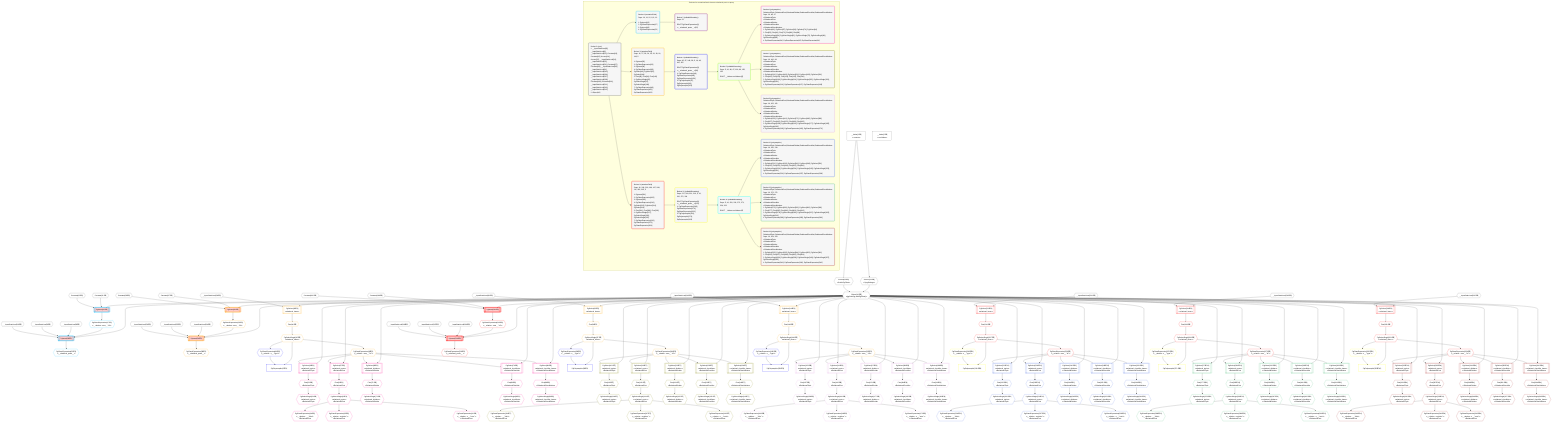 %%{init: {'themeVariables': { 'fontSize': '12px'}}}%%
graph TD
    classDef path fill:#eee,stroke:#000,color:#000
    classDef plan fill:#fff,stroke-width:1px,color:#000
    classDef itemplan fill:#fff,stroke-width:2px,color:#000
    classDef unbatchedplan fill:#dff,stroke-width:1px,color:#000
    classDef sideeffectplan fill:#fcc,stroke-width:2px,color:#000
    classDef bucket fill:#f6f6f6,color:#000,stroke-width:2px,text-align:left


    %% define steps
    __Value3["__Value[3∈0]<br />ᐸcontextᐳ"]:::plan
    __Value5["__Value[5∈0]<br />ᐸrootValueᐳ"]:::plan
    __InputStaticLeaf8{{"__InputStaticLeaf[8∈0]"}}:::plan
    __InputStaticLeaf9{{"__InputStaticLeaf[9∈0]"}}:::plan
    __InputStaticLeaf10{{"__InputStaticLeaf[10∈0]"}}:::plan
    Constant11{{"Constant[11∈0]"}}:::plan
    Constant12{{"Constant[12∈0]"}}:::plan
    Access14{{"Access[14∈0]<br />ᐸ3.pgSettingsᐳ"}}:::plan
    Access15{{"Access[15∈0]<br />ᐸ3.withPgClientᐳ"}}:::plan
    Object16{{"Object[16∈0]<br />ᐸ{pgSettings,withPgClient}ᐳ"}}:::plan
    PgInsert13[["PgInsert[13∈1]"]]:::sideeffectplan
    PgClassExpression17{{"PgClassExpression[17∈1]<br />ᐸ__relation...ems__.”id”ᐳ"}}:::plan
    PgInsert18[["PgInsert[18∈1]"]]:::sideeffectplan
    PgClassExpression22{{"PgClassExpression[22∈1]<br />ᐸ__relational_posts__ᐳ"}}:::plan
    __InputStaticLeaf24{{"__InputStaticLeaf[24∈0]"}}:::plan
    __InputStaticLeaf25{{"__InputStaticLeaf[25∈0]"}}:::plan
    __InputStaticLeaf26{{"__InputStaticLeaf[26∈0]"}}:::plan
    Constant27{{"Constant[27∈0]"}}:::plan
    Constant28{{"Constant[28∈0]"}}:::plan
    PgInsert29[["PgInsert[29∈3]"]]:::sideeffectplan
    PgClassExpression33{{"PgClassExpression[33∈3]<br />ᐸ__relation...ems__.”id”ᐳ"}}:::plan
    PgInsert34[["PgInsert[34∈3]"]]:::sideeffectplan
    PgClassExpression38{{"PgClassExpression[38∈3]<br />ᐸ__relational_posts__ᐳ"}}:::plan
    __InputStaticLeaf39{{"__InputStaticLeaf[39∈0]"}}:::plan
    PgSelect40[["PgSelect[40∈3]<br />ᐸrelational_itemsᐳ"]]:::plan
    First44{{"First[44∈3]"}}:::plan
    PgSelectSingle45{{"PgSelectSingle[45∈3]<br />ᐸrelational_itemsᐳ"}}:::plan
    PgClassExpression46{{"PgClassExpression[46∈4]<br />ᐸ__relation...s__.”type”ᐳ"}}:::plan
    PgPolymorphic47["PgPolymorphic[47∈4]"]:::plan
    PgClassExpression48{{"PgClassExpression[48∈3]<br />ᐸ__relation...ems__.”id”ᐳ"}}:::plan
    PgSelect49[["PgSelect[49∈6]<br />ᐸrelational_topicsᐳ<br />ᐳRelationalTopic"]]:::plan
    First53{{"First[53∈6]<br />ᐳRelationalTopic"}}:::plan
    PgSelectSingle54{{"PgSelectSingle[54∈6]<br />ᐸrelational_topicsᐳ<br />ᐳRelationalTopic"}}:::plan
    PgSelect57[["PgSelect[57∈6]<br />ᐸrelational_postsᐳ<br />ᐳRelationalPost"]]:::plan
    First61{{"First[61∈6]<br />ᐳRelationalPost"}}:::plan
    PgSelectSingle62{{"PgSelectSingle[62∈6]<br />ᐸrelational_postsᐳ<br />ᐳRelationalPost"}}:::plan
    PgClassExpression64{{"PgClassExpression[64∈6]<br />ᐸ__relation...__.”title”ᐳ<br />ᐳRelationalPost"}}:::plan
    PgClassExpression65{{"PgClassExpression[65∈6]<br />ᐸ__relation...scription”ᐳ<br />ᐳRelationalPost"}}:::plan
    PgClassExpression66{{"PgClassExpression[66∈6]<br />ᐸ__relation...s__.”note”ᐳ<br />ᐳRelationalPost"}}:::plan
    PgSelect68[["PgSelect[68∈6]<br />ᐸrelational_dividersᐳ<br />ᐳRelationalDivider"]]:::plan
    First72{{"First[72∈6]<br />ᐳRelationalDivider"}}:::plan
    PgSelectSingle73{{"PgSelectSingle[73∈6]<br />ᐸrelational_dividersᐳ<br />ᐳRelationalDivider"}}:::plan
    PgSelect76[["PgSelect[76∈6]<br />ᐸrelational_checklistsᐳ<br />ᐳRelationalChecklist"]]:::plan
    First80{{"First[80∈6]<br />ᐳRelationalChecklist"}}:::plan
    PgSelectSingle81{{"PgSelectSingle[81∈6]<br />ᐸrelational_checklistsᐳ<br />ᐳRelationalChecklist"}}:::plan
    PgSelect84[["PgSelect[84∈6]<br />ᐸrelational_checklist_itemsᐳ<br />ᐳRelationalChecklistItem"]]:::plan
    First88{{"First[88∈6]<br />ᐳRelationalChecklistItem"}}:::plan
    PgSelectSingle89{{"PgSelectSingle[89∈6]<br />ᐸrelational_checklist_itemsᐳ<br />ᐳRelationalChecklistItem"}}:::plan
    __InputStaticLeaf91{{"__InputStaticLeaf[91∈0]"}}:::plan
    PgSelect92[["PgSelect[92∈3]<br />ᐸrelational_itemsᐳ"]]:::plan
    First96{{"First[96∈3]"}}:::plan
    PgSelectSingle97{{"PgSelectSingle[97∈3]<br />ᐸrelational_itemsᐳ"}}:::plan
    PgClassExpression98{{"PgClassExpression[98∈4]<br />ᐸ__relation...s__.”type”ᐳ"}}:::plan
    PgPolymorphic99["PgPolymorphic[99∈4]"]:::plan
    PgClassExpression100{{"PgClassExpression[100∈3]<br />ᐸ__relation...ems__.”id”ᐳ"}}:::plan
    PgSelect101[["PgSelect[101∈7]<br />ᐸrelational_topicsᐳ<br />ᐳRelationalTopic"]]:::plan
    First105{{"First[105∈7]<br />ᐳRelationalTopic"}}:::plan
    PgSelectSingle106{{"PgSelectSingle[106∈7]<br />ᐸrelational_topicsᐳ<br />ᐳRelationalTopic"}}:::plan
    PgSelect109[["PgSelect[109∈7]<br />ᐸrelational_postsᐳ<br />ᐳRelationalPost"]]:::plan
    First113{{"First[113∈7]<br />ᐳRelationalPost"}}:::plan
    PgSelectSingle114{{"PgSelectSingle[114∈7]<br />ᐸrelational_postsᐳ<br />ᐳRelationalPost"}}:::plan
    PgClassExpression116{{"PgClassExpression[116∈7]<br />ᐸ__relation...__.”title”ᐳ<br />ᐳRelationalPost"}}:::plan
    PgClassExpression117{{"PgClassExpression[117∈7]<br />ᐸ__relation...scription”ᐳ<br />ᐳRelationalPost"}}:::plan
    PgClassExpression118{{"PgClassExpression[118∈7]<br />ᐸ__relation...s__.”note”ᐳ<br />ᐳRelationalPost"}}:::plan
    PgSelect120[["PgSelect[120∈7]<br />ᐸrelational_dividersᐳ<br />ᐳRelationalDivider"]]:::plan
    First124{{"First[124∈7]<br />ᐳRelationalDivider"}}:::plan
    PgSelectSingle125{{"PgSelectSingle[125∈7]<br />ᐸrelational_dividersᐳ<br />ᐳRelationalDivider"}}:::plan
    PgSelect128[["PgSelect[128∈7]<br />ᐸrelational_checklistsᐳ<br />ᐳRelationalChecklist"]]:::plan
    First132{{"First[132∈7]<br />ᐳRelationalChecklist"}}:::plan
    PgSelectSingle133{{"PgSelectSingle[133∈7]<br />ᐸrelational_checklistsᐳ<br />ᐳRelationalChecklist"}}:::plan
    PgSelect136[["PgSelect[136∈7]<br />ᐸrelational_checklist_itemsᐳ<br />ᐳRelationalChecklistItem"]]:::plan
    First140{{"First[140∈7]<br />ᐳRelationalChecklistItem"}}:::plan
    PgSelectSingle141{{"PgSelectSingle[141∈7]<br />ᐸrelational_checklist_itemsᐳ<br />ᐳRelationalChecklistItem"}}:::plan
    __InputStaticLeaf143{{"__InputStaticLeaf[143∈0]"}}:::plan
    PgSelect144[["PgSelect[144∈3]<br />ᐸrelational_itemsᐳ"]]:::plan
    First148{{"First[148∈3]"}}:::plan
    PgSelectSingle149{{"PgSelectSingle[149∈3]<br />ᐸrelational_itemsᐳ"}}:::plan
    PgClassExpression150{{"PgClassExpression[150∈4]<br />ᐸ__relation...s__.”type”ᐳ"}}:::plan
    PgPolymorphic151["PgPolymorphic[151∈4]"]:::plan
    PgClassExpression152{{"PgClassExpression[152∈3]<br />ᐸ__relation...ems__.”id”ᐳ"}}:::plan
    PgSelect153[["PgSelect[153∈8]<br />ᐸrelational_topicsᐳ<br />ᐳRelationalTopic"]]:::plan
    First157{{"First[157∈8]<br />ᐳRelationalTopic"}}:::plan
    PgSelectSingle158{{"PgSelectSingle[158∈8]<br />ᐸrelational_topicsᐳ<br />ᐳRelationalTopic"}}:::plan
    PgSelect161[["PgSelect[161∈8]<br />ᐸrelational_postsᐳ<br />ᐳRelationalPost"]]:::plan
    First165{{"First[165∈8]<br />ᐳRelationalPost"}}:::plan
    PgSelectSingle166{{"PgSelectSingle[166∈8]<br />ᐸrelational_postsᐳ<br />ᐳRelationalPost"}}:::plan
    PgClassExpression168{{"PgClassExpression[168∈8]<br />ᐸ__relation...__.”title”ᐳ<br />ᐳRelationalPost"}}:::plan
    PgClassExpression169{{"PgClassExpression[169∈8]<br />ᐸ__relation...scription”ᐳ<br />ᐳRelationalPost"}}:::plan
    PgClassExpression170{{"PgClassExpression[170∈8]<br />ᐸ__relation...s__.”note”ᐳ<br />ᐳRelationalPost"}}:::plan
    PgSelect172[["PgSelect[172∈8]<br />ᐸrelational_dividersᐳ<br />ᐳRelationalDivider"]]:::plan
    First176{{"First[176∈8]<br />ᐳRelationalDivider"}}:::plan
    PgSelectSingle177{{"PgSelectSingle[177∈8]<br />ᐸrelational_dividersᐳ<br />ᐳRelationalDivider"}}:::plan
    PgSelect180[["PgSelect[180∈8]<br />ᐸrelational_checklistsᐳ<br />ᐳRelationalChecklist"]]:::plan
    First184{{"First[184∈8]<br />ᐳRelationalChecklist"}}:::plan
    PgSelectSingle185{{"PgSelectSingle[185∈8]<br />ᐸrelational_checklistsᐳ<br />ᐳRelationalChecklist"}}:::plan
    PgSelect188[["PgSelect[188∈8]<br />ᐸrelational_checklist_itemsᐳ<br />ᐳRelationalChecklistItem"]]:::plan
    First192{{"First[192∈8]<br />ᐳRelationalChecklistItem"}}:::plan
    PgSelectSingle193{{"PgSelectSingle[193∈8]<br />ᐸrelational_checklist_itemsᐳ<br />ᐳRelationalChecklistItem"}}:::plan
    __InputStaticLeaf196{{"__InputStaticLeaf[196∈0]"}}:::plan
    __InputStaticLeaf197{{"__InputStaticLeaf[197∈0]"}}:::plan
    __InputStaticLeaf198{{"__InputStaticLeaf[198∈0]"}}:::plan
    Constant199{{"Constant[199∈0]"}}:::plan
    Constant200{{"Constant[200∈0]"}}:::plan
    PgInsert201[["PgInsert[201∈9]"]]:::sideeffectplan
    PgClassExpression205{{"PgClassExpression[205∈9]<br />ᐸ__relation...ems__.”id”ᐳ"}}:::plan
    PgInsert206[["PgInsert[206∈9]"]]:::sideeffectplan
    PgClassExpression210{{"PgClassExpression[210∈9]<br />ᐸ__relational_posts__ᐳ"}}:::plan
    __InputStaticLeaf211{{"__InputStaticLeaf[211∈0]"}}:::plan
    PgSelect212[["PgSelect[212∈9]<br />ᐸrelational_itemsᐳ"]]:::plan
    First216{{"First[216∈9]"}}:::plan
    PgSelectSingle217{{"PgSelectSingle[217∈9]<br />ᐸrelational_itemsᐳ"}}:::plan
    PgClassExpression218{{"PgClassExpression[218∈10]<br />ᐸ__relation...s__.”type”ᐳ"}}:::plan
    PgPolymorphic219["PgPolymorphic[219∈10]"]:::plan
    PgClassExpression220{{"PgClassExpression[220∈9]<br />ᐸ__relation...ems__.”id”ᐳ"}}:::plan
    PgSelect221[["PgSelect[221∈12]<br />ᐸrelational_topicsᐳ<br />ᐳRelationalTopic"]]:::plan
    First225{{"First[225∈12]<br />ᐳRelationalTopic"}}:::plan
    PgSelectSingle226{{"PgSelectSingle[226∈12]<br />ᐸrelational_topicsᐳ<br />ᐳRelationalTopic"}}:::plan
    PgSelect229[["PgSelect[229∈12]<br />ᐸrelational_postsᐳ<br />ᐳRelationalPost"]]:::plan
    First233{{"First[233∈12]<br />ᐳRelationalPost"}}:::plan
    PgSelectSingle234{{"PgSelectSingle[234∈12]<br />ᐸrelational_postsᐳ<br />ᐳRelationalPost"}}:::plan
    PgClassExpression236{{"PgClassExpression[236∈12]<br />ᐸ__relation...__.”title”ᐳ<br />ᐳRelationalPost"}}:::plan
    PgClassExpression237{{"PgClassExpression[237∈12]<br />ᐸ__relation...scription”ᐳ<br />ᐳRelationalPost"}}:::plan
    PgClassExpression238{{"PgClassExpression[238∈12]<br />ᐸ__relation...s__.”note”ᐳ<br />ᐳRelationalPost"}}:::plan
    PgSelect240[["PgSelect[240∈12]<br />ᐸrelational_dividersᐳ<br />ᐳRelationalDivider"]]:::plan
    First244{{"First[244∈12]<br />ᐳRelationalDivider"}}:::plan
    PgSelectSingle245{{"PgSelectSingle[245∈12]<br />ᐸrelational_dividersᐳ<br />ᐳRelationalDivider"}}:::plan
    PgSelect248[["PgSelect[248∈12]<br />ᐸrelational_checklistsᐳ<br />ᐳRelationalChecklist"]]:::plan
    First252{{"First[252∈12]<br />ᐳRelationalChecklist"}}:::plan
    PgSelectSingle253{{"PgSelectSingle[253∈12]<br />ᐸrelational_checklistsᐳ<br />ᐳRelationalChecklist"}}:::plan
    PgSelect256[["PgSelect[256∈12]<br />ᐸrelational_checklist_itemsᐳ<br />ᐳRelationalChecklistItem"]]:::plan
    First260{{"First[260∈12]<br />ᐳRelationalChecklistItem"}}:::plan
    PgSelectSingle261{{"PgSelectSingle[261∈12]<br />ᐸrelational_checklist_itemsᐳ<br />ᐳRelationalChecklistItem"}}:::plan
    __InputStaticLeaf263{{"__InputStaticLeaf[263∈0]"}}:::plan
    PgSelect264[["PgSelect[264∈9]<br />ᐸrelational_itemsᐳ"]]:::plan
    First268{{"First[268∈9]"}}:::plan
    PgSelectSingle269{{"PgSelectSingle[269∈9]<br />ᐸrelational_itemsᐳ"}}:::plan
    PgClassExpression270{{"PgClassExpression[270∈10]<br />ᐸ__relation...s__.”type”ᐳ"}}:::plan
    PgPolymorphic271["PgPolymorphic[271∈10]"]:::plan
    PgClassExpression272{{"PgClassExpression[272∈9]<br />ᐸ__relation...ems__.”id”ᐳ"}}:::plan
    PgSelect273[["PgSelect[273∈13]<br />ᐸrelational_topicsᐳ<br />ᐳRelationalTopic"]]:::plan
    First277{{"First[277∈13]<br />ᐳRelationalTopic"}}:::plan
    PgSelectSingle278{{"PgSelectSingle[278∈13]<br />ᐸrelational_topicsᐳ<br />ᐳRelationalTopic"}}:::plan
    PgSelect281[["PgSelect[281∈13]<br />ᐸrelational_postsᐳ<br />ᐳRelationalPost"]]:::plan
    First285{{"First[285∈13]<br />ᐳRelationalPost"}}:::plan
    PgSelectSingle286{{"PgSelectSingle[286∈13]<br />ᐸrelational_postsᐳ<br />ᐳRelationalPost"}}:::plan
    PgClassExpression288{{"PgClassExpression[288∈13]<br />ᐸ__relation...__.”title”ᐳ<br />ᐳRelationalPost"}}:::plan
    PgClassExpression289{{"PgClassExpression[289∈13]<br />ᐸ__relation...scription”ᐳ<br />ᐳRelationalPost"}}:::plan
    PgClassExpression290{{"PgClassExpression[290∈13]<br />ᐸ__relation...s__.”note”ᐳ<br />ᐳRelationalPost"}}:::plan
    PgSelect292[["PgSelect[292∈13]<br />ᐸrelational_dividersᐳ<br />ᐳRelationalDivider"]]:::plan
    First296{{"First[296∈13]<br />ᐳRelationalDivider"}}:::plan
    PgSelectSingle297{{"PgSelectSingle[297∈13]<br />ᐸrelational_dividersᐳ<br />ᐳRelationalDivider"}}:::plan
    PgSelect300[["PgSelect[300∈13]<br />ᐸrelational_checklistsᐳ<br />ᐳRelationalChecklist"]]:::plan
    First304{{"First[304∈13]<br />ᐳRelationalChecklist"}}:::plan
    PgSelectSingle305{{"PgSelectSingle[305∈13]<br />ᐸrelational_checklistsᐳ<br />ᐳRelationalChecklist"}}:::plan
    PgSelect308[["PgSelect[308∈13]<br />ᐸrelational_checklist_itemsᐳ<br />ᐳRelationalChecklistItem"]]:::plan
    First312{{"First[312∈13]<br />ᐳRelationalChecklistItem"}}:::plan
    PgSelectSingle313{{"PgSelectSingle[313∈13]<br />ᐸrelational_checklist_itemsᐳ<br />ᐳRelationalChecklistItem"}}:::plan
    __InputStaticLeaf315{{"__InputStaticLeaf[315∈0]"}}:::plan
    PgSelect316[["PgSelect[316∈9]<br />ᐸrelational_itemsᐳ"]]:::plan
    First320{{"First[320∈9]"}}:::plan
    PgSelectSingle321{{"PgSelectSingle[321∈9]<br />ᐸrelational_itemsᐳ"}}:::plan
    PgClassExpression322{{"PgClassExpression[322∈10]<br />ᐸ__relation...s__.”type”ᐳ"}}:::plan
    PgPolymorphic323["PgPolymorphic[323∈10]"]:::plan
    PgClassExpression324{{"PgClassExpression[324∈9]<br />ᐸ__relation...ems__.”id”ᐳ"}}:::plan
    PgSelect325[["PgSelect[325∈14]<br />ᐸrelational_topicsᐳ<br />ᐳRelationalTopic"]]:::plan
    First329{{"First[329∈14]<br />ᐳRelationalTopic"}}:::plan
    PgSelectSingle330{{"PgSelectSingle[330∈14]<br />ᐸrelational_topicsᐳ<br />ᐳRelationalTopic"}}:::plan
    PgSelect333[["PgSelect[333∈14]<br />ᐸrelational_postsᐳ<br />ᐳRelationalPost"]]:::plan
    First337{{"First[337∈14]<br />ᐳRelationalPost"}}:::plan
    PgSelectSingle338{{"PgSelectSingle[338∈14]<br />ᐸrelational_postsᐳ<br />ᐳRelationalPost"}}:::plan
    PgClassExpression340{{"PgClassExpression[340∈14]<br />ᐸ__relation...__.”title”ᐳ<br />ᐳRelationalPost"}}:::plan
    PgClassExpression341{{"PgClassExpression[341∈14]<br />ᐸ__relation...scription”ᐳ<br />ᐳRelationalPost"}}:::plan
    PgClassExpression342{{"PgClassExpression[342∈14]<br />ᐸ__relation...s__.”note”ᐳ<br />ᐳRelationalPost"}}:::plan
    PgSelect344[["PgSelect[344∈14]<br />ᐸrelational_dividersᐳ<br />ᐳRelationalDivider"]]:::plan
    First348{{"First[348∈14]<br />ᐳRelationalDivider"}}:::plan
    PgSelectSingle349{{"PgSelectSingle[349∈14]<br />ᐸrelational_dividersᐳ<br />ᐳRelationalDivider"}}:::plan
    PgSelect352[["PgSelect[352∈14]<br />ᐸrelational_checklistsᐳ<br />ᐳRelationalChecklist"]]:::plan
    First356{{"First[356∈14]<br />ᐳRelationalChecklist"}}:::plan
    PgSelectSingle357{{"PgSelectSingle[357∈14]<br />ᐸrelational_checklistsᐳ<br />ᐳRelationalChecklist"}}:::plan
    PgSelect360[["PgSelect[360∈14]<br />ᐸrelational_checklist_itemsᐳ<br />ᐳRelationalChecklistItem"]]:::plan
    First364{{"First[364∈14]<br />ᐳRelationalChecklistItem"}}:::plan
    PgSelectSingle365{{"PgSelectSingle[365∈14]<br />ᐸrelational_checklist_itemsᐳ<br />ᐳRelationalChecklistItem"}}:::plan

    %% plan dependencies
    __Value3 --> Access14
    __Value3 --> Access15
    Access14 & Access15 --> Object16
    Object16 & Constant11 & Constant12 --> PgInsert13
    PgInsert13 --> PgClassExpression17
    Object16 & PgClassExpression17 & __InputStaticLeaf8 & __InputStaticLeaf9 & __InputStaticLeaf10 --> PgInsert18
    PgInsert18 --> PgClassExpression22
    Object16 & Constant27 & Constant28 --> PgInsert29
    PgInsert29 --> PgClassExpression33
    Object16 & PgClassExpression33 & __InputStaticLeaf24 & __InputStaticLeaf25 & __InputStaticLeaf26 --> PgInsert34
    PgInsert34 --> PgClassExpression38
    Object16 & __InputStaticLeaf39 --> PgSelect40
    PgSelect40 --> First44
    First44 --> PgSelectSingle45
    PgSelectSingle45 --> PgClassExpression46
    PgSelectSingle45 & PgClassExpression46 --> PgPolymorphic47
    PgSelectSingle45 --> PgClassExpression48
    Object16 & PgClassExpression48 --> PgSelect49
    PgSelect49 --> First53
    First53 --> PgSelectSingle54
    Object16 & PgClassExpression48 --> PgSelect57
    PgSelect57 --> First61
    First61 --> PgSelectSingle62
    PgSelectSingle62 --> PgClassExpression64
    PgSelectSingle62 --> PgClassExpression65
    PgSelectSingle62 --> PgClassExpression66
    Object16 & PgClassExpression48 --> PgSelect68
    PgSelect68 --> First72
    First72 --> PgSelectSingle73
    Object16 & PgClassExpression48 --> PgSelect76
    PgSelect76 --> First80
    First80 --> PgSelectSingle81
    Object16 & PgClassExpression48 --> PgSelect84
    PgSelect84 --> First88
    First88 --> PgSelectSingle89
    Object16 & __InputStaticLeaf91 --> PgSelect92
    PgSelect92 --> First96
    First96 --> PgSelectSingle97
    PgSelectSingle97 --> PgClassExpression98
    PgSelectSingle97 & PgClassExpression98 --> PgPolymorphic99
    PgSelectSingle97 --> PgClassExpression100
    Object16 & PgClassExpression100 --> PgSelect101
    PgSelect101 --> First105
    First105 --> PgSelectSingle106
    Object16 & PgClassExpression100 --> PgSelect109
    PgSelect109 --> First113
    First113 --> PgSelectSingle114
    PgSelectSingle114 --> PgClassExpression116
    PgSelectSingle114 --> PgClassExpression117
    PgSelectSingle114 --> PgClassExpression118
    Object16 & PgClassExpression100 --> PgSelect120
    PgSelect120 --> First124
    First124 --> PgSelectSingle125
    Object16 & PgClassExpression100 --> PgSelect128
    PgSelect128 --> First132
    First132 --> PgSelectSingle133
    Object16 & PgClassExpression100 --> PgSelect136
    PgSelect136 --> First140
    First140 --> PgSelectSingle141
    Object16 & __InputStaticLeaf143 --> PgSelect144
    PgSelect144 --> First148
    First148 --> PgSelectSingle149
    PgSelectSingle149 --> PgClassExpression150
    PgSelectSingle149 & PgClassExpression150 --> PgPolymorphic151
    PgSelectSingle149 --> PgClassExpression152
    Object16 & PgClassExpression152 --> PgSelect153
    PgSelect153 --> First157
    First157 --> PgSelectSingle158
    Object16 & PgClassExpression152 --> PgSelect161
    PgSelect161 --> First165
    First165 --> PgSelectSingle166
    PgSelectSingle166 --> PgClassExpression168
    PgSelectSingle166 --> PgClassExpression169
    PgSelectSingle166 --> PgClassExpression170
    Object16 & PgClassExpression152 --> PgSelect172
    PgSelect172 --> First176
    First176 --> PgSelectSingle177
    Object16 & PgClassExpression152 --> PgSelect180
    PgSelect180 --> First184
    First184 --> PgSelectSingle185
    Object16 & PgClassExpression152 --> PgSelect188
    PgSelect188 --> First192
    First192 --> PgSelectSingle193
    Object16 & Constant199 & Constant200 --> PgInsert201
    PgInsert201 --> PgClassExpression205
    Object16 & PgClassExpression205 & __InputStaticLeaf196 & __InputStaticLeaf197 & __InputStaticLeaf198 --> PgInsert206
    PgInsert206 --> PgClassExpression210
    Object16 & __InputStaticLeaf211 --> PgSelect212
    PgSelect212 --> First216
    First216 --> PgSelectSingle217
    PgSelectSingle217 --> PgClassExpression218
    PgSelectSingle217 & PgClassExpression218 --> PgPolymorphic219
    PgSelectSingle217 --> PgClassExpression220
    Object16 & PgClassExpression220 --> PgSelect221
    PgSelect221 --> First225
    First225 --> PgSelectSingle226
    Object16 & PgClassExpression220 --> PgSelect229
    PgSelect229 --> First233
    First233 --> PgSelectSingle234
    PgSelectSingle234 --> PgClassExpression236
    PgSelectSingle234 --> PgClassExpression237
    PgSelectSingle234 --> PgClassExpression238
    Object16 & PgClassExpression220 --> PgSelect240
    PgSelect240 --> First244
    First244 --> PgSelectSingle245
    Object16 & PgClassExpression220 --> PgSelect248
    PgSelect248 --> First252
    First252 --> PgSelectSingle253
    Object16 & PgClassExpression220 --> PgSelect256
    PgSelect256 --> First260
    First260 --> PgSelectSingle261
    Object16 & __InputStaticLeaf263 --> PgSelect264
    PgSelect264 --> First268
    First268 --> PgSelectSingle269
    PgSelectSingle269 --> PgClassExpression270
    PgSelectSingle269 & PgClassExpression270 --> PgPolymorphic271
    PgSelectSingle269 --> PgClassExpression272
    Object16 & PgClassExpression272 --> PgSelect273
    PgSelect273 --> First277
    First277 --> PgSelectSingle278
    Object16 & PgClassExpression272 --> PgSelect281
    PgSelect281 --> First285
    First285 --> PgSelectSingle286
    PgSelectSingle286 --> PgClassExpression288
    PgSelectSingle286 --> PgClassExpression289
    PgSelectSingle286 --> PgClassExpression290
    Object16 & PgClassExpression272 --> PgSelect292
    PgSelect292 --> First296
    First296 --> PgSelectSingle297
    Object16 & PgClassExpression272 --> PgSelect300
    PgSelect300 --> First304
    First304 --> PgSelectSingle305
    Object16 & PgClassExpression272 --> PgSelect308
    PgSelect308 --> First312
    First312 --> PgSelectSingle313
    Object16 & __InputStaticLeaf315 --> PgSelect316
    PgSelect316 --> First320
    First320 --> PgSelectSingle321
    PgSelectSingle321 --> PgClassExpression322
    PgSelectSingle321 & PgClassExpression322 --> PgPolymorphic323
    PgSelectSingle321 --> PgClassExpression324
    Object16 & PgClassExpression324 --> PgSelect325
    PgSelect325 --> First329
    First329 --> PgSelectSingle330
    Object16 & PgClassExpression324 --> PgSelect333
    PgSelect333 --> First337
    First337 --> PgSelectSingle338
    PgSelectSingle338 --> PgClassExpression340
    PgSelectSingle338 --> PgClassExpression341
    PgSelectSingle338 --> PgClassExpression342
    Object16 & PgClassExpression324 --> PgSelect344
    PgSelect344 --> First348
    First348 --> PgSelectSingle349
    Object16 & PgClassExpression324 --> PgSelect352
    PgSelect352 --> First356
    First356 --> PgSelectSingle357
    Object16 & PgClassExpression324 --> PgSelect360
    PgSelect360 --> First364
    First364 --> PgSelectSingle365

    subgraph "Buckets for mutations/basics/create-relational-post-no-query"
    Bucket0("Bucket 0 (root)<br />1: __InputStaticLeaf[8], __InputStaticLeaf[9], __InputStaticLeaf[10], Constant[11], Constant[12], Access[14], Access[15], __InputStaticLeaf[24], __InputStaticLeaf[25], __InputStaticLeaf[26], Constant[27], Constant[28], __InputStaticLeaf[39], __InputStaticLeaf[91], __InputStaticLeaf[143], __InputStaticLeaf[196], __InputStaticLeaf[197], __InputStaticLeaf[198], Constant[199], Constant[200], __InputStaticLeaf[211], __InputStaticLeaf[263], __InputStaticLeaf[315]<br />2: Object[16]"):::bucket
    classDef bucket0 stroke:#696969
    class Bucket0,__Value3,__Value5,__InputStaticLeaf8,__InputStaticLeaf9,__InputStaticLeaf10,Constant11,Constant12,Access14,Access15,Object16,__InputStaticLeaf24,__InputStaticLeaf25,__InputStaticLeaf26,Constant27,Constant28,__InputStaticLeaf39,__InputStaticLeaf91,__InputStaticLeaf143,__InputStaticLeaf196,__InputStaticLeaf197,__InputStaticLeaf198,Constant199,Constant200,__InputStaticLeaf211,__InputStaticLeaf263,__InputStaticLeaf315 bucket0
    Bucket1("Bucket 1 (mutationField)<br />Deps: 16, 11, 12, 8, 9, 10<br /><br />1: PgInsert[13]<br />2: PgClassExpression[17]<br />3: PgInsert[18]<br />4: PgClassExpression[22]"):::bucket
    classDef bucket1 stroke:#00bfff
    class Bucket1,PgInsert13,PgClassExpression17,PgInsert18,PgClassExpression22 bucket1
    Bucket2("Bucket 2 (nullableBoundary)<br />Deps: 22<br /><br />ROOT PgClassExpression{1}ᐸ__relational_posts__ᐳ[22]"):::bucket
    classDef bucket2 stroke:#7f007f
    class Bucket2 bucket2
    Bucket3("Bucket 3 (mutationField)<br />Deps: 16, 27, 28, 24, 25, 26, 39, 91, 143, 5<br /><br />1: PgInsert[29]<br />2: PgClassExpression[33]<br />3: PgInsert[34]<br />4: PgClassExpression[38], PgSelect[40], PgSelect[92], PgSelect[144]<br />5: First[44], First[96], First[148]<br />6: PgSelectSingle[45], PgSelectSingle[97], PgSelectSingle[149]<br />7: PgClassExpression[48], PgClassExpression[100], PgClassExpression[152]"):::bucket
    classDef bucket3 stroke:#ffa500
    class Bucket3,PgInsert29,PgClassExpression33,PgInsert34,PgClassExpression38,PgSelect40,First44,PgSelectSingle45,PgClassExpression48,PgSelect92,First96,PgSelectSingle97,PgClassExpression100,PgSelect144,First148,PgSelectSingle149,PgClassExpression152 bucket3
    Bucket4("Bucket 4 (nullableBoundary)<br />Deps: 45, 97, 149, 38, 5, 16, 48, 100, 152<br /><br />ROOT PgClassExpression{3}ᐸ__relational_posts__ᐳ[38]<br />1: PgClassExpression[46], PgClassExpression[98], PgClassExpression[150]<br />2: PgPolymorphic[47], PgPolymorphic[99], PgPolymorphic[151]"):::bucket
    classDef bucket4 stroke:#0000ff
    class Bucket4,PgClassExpression46,PgPolymorphic47,PgClassExpression98,PgPolymorphic99,PgClassExpression150,PgPolymorphic151 bucket4
    Bucket5("Bucket 5 (nullableBoundary)<br />Deps: 5, 16, 48, 47, 100, 99, 152, 151<br /><br />ROOT __ValueᐸrootValueᐳ[5]"):::bucket
    classDef bucket5 stroke:#7fff00
    class Bucket5 bucket5
    Bucket6("Bucket 6 (polymorphic)<br />RelationalTopic,RelationalPost,RelationalDivider,RelationalChecklist,RelationalChecklistItem<br />Deps: 16, 48, 47<br />ᐳRelationalTopic<br />ᐳRelationalPost<br />ᐳRelationalDivider<br />ᐳRelationalChecklist<br />ᐳRelationalChecklistItem<br />1: PgSelect[49], PgSelect[57], PgSelect[68], PgSelect[76], PgSelect[84]<br />2: First[53], First[61], First[72], First[80], First[88]<br />3: PgSelectSingle[54], PgSelectSingle[62], PgSelectSingle[73], PgSelectSingle[81], PgSelectSingle[89]<br />4: PgClassExpression[64], PgClassExpression[65], PgClassExpression[66]"):::bucket
    classDef bucket6 stroke:#ff1493
    class Bucket6,PgSelect49,First53,PgSelectSingle54,PgSelect57,First61,PgSelectSingle62,PgClassExpression64,PgClassExpression65,PgClassExpression66,PgSelect68,First72,PgSelectSingle73,PgSelect76,First80,PgSelectSingle81,PgSelect84,First88,PgSelectSingle89 bucket6
    Bucket7("Bucket 7 (polymorphic)<br />RelationalTopic,RelationalPost,RelationalDivider,RelationalChecklist,RelationalChecklistItem<br />Deps: 16, 100, 99<br />ᐳRelationalTopic<br />ᐳRelationalPost<br />ᐳRelationalDivider<br />ᐳRelationalChecklist<br />ᐳRelationalChecklistItem<br />1: PgSelect[101], PgSelect[109], PgSelect[120], PgSelect[128], PgSelect[136]<br />2: First[105], First[113], First[124], First[132], First[140]<br />3: PgSelectSingle[106], PgSelectSingle[114], PgSelectSingle[125], PgSelectSingle[133], PgSelectSingle[141]<br />4: PgClassExpression[116], PgClassExpression[117], PgClassExpression[118]"):::bucket
    classDef bucket7 stroke:#808000
    class Bucket7,PgSelect101,First105,PgSelectSingle106,PgSelect109,First113,PgSelectSingle114,PgClassExpression116,PgClassExpression117,PgClassExpression118,PgSelect120,First124,PgSelectSingle125,PgSelect128,First132,PgSelectSingle133,PgSelect136,First140,PgSelectSingle141 bucket7
    Bucket8("Bucket 8 (polymorphic)<br />RelationalTopic,RelationalPost,RelationalDivider,RelationalChecklist,RelationalChecklistItem<br />Deps: 16, 152, 151<br />ᐳRelationalTopic<br />ᐳRelationalPost<br />ᐳRelationalDivider<br />ᐳRelationalChecklist<br />ᐳRelationalChecklistItem<br />1: PgSelect[153], PgSelect[161], PgSelect[172], PgSelect[180], PgSelect[188]<br />2: First[157], First[165], First[176], First[184], First[192]<br />3: PgSelectSingle[158], PgSelectSingle[166], PgSelectSingle[177], PgSelectSingle[185], PgSelectSingle[193]<br />4: PgClassExpression[168], PgClassExpression[169], PgClassExpression[170]"):::bucket
    classDef bucket8 stroke:#dda0dd
    class Bucket8,PgSelect153,First157,PgSelectSingle158,PgSelect161,First165,PgSelectSingle166,PgClassExpression168,PgClassExpression169,PgClassExpression170,PgSelect172,First176,PgSelectSingle177,PgSelect180,First184,PgSelectSingle185,PgSelect188,First192,PgSelectSingle193 bucket8
    Bucket9("Bucket 9 (mutationField)<br />Deps: 16, 199, 200, 196, 197, 198, 211, 263, 315, 5<br /><br />1: PgInsert[201]<br />2: PgClassExpression[205]<br />3: PgInsert[206]<br />4: PgClassExpression[210], PgSelect[212], PgSelect[264], PgSelect[316]<br />5: First[216], First[268], First[320]<br />6: PgSelectSingle[217], PgSelectSingle[269], PgSelectSingle[321]<br />7: PgClassExpression[220], PgClassExpression[272], PgClassExpression[324]"):::bucket
    classDef bucket9 stroke:#ff0000
    class Bucket9,PgInsert201,PgClassExpression205,PgInsert206,PgClassExpression210,PgSelect212,First216,PgSelectSingle217,PgClassExpression220,PgSelect264,First268,PgSelectSingle269,PgClassExpression272,PgSelect316,First320,PgSelectSingle321,PgClassExpression324 bucket9
    Bucket10("Bucket 10 (nullableBoundary)<br />Deps: 217, 269, 321, 210, 5, 16, 220, 272, 324<br /><br />ROOT PgClassExpression{9}ᐸ__relational_posts__ᐳ[210]<br />1: PgClassExpression[218], PgClassExpression[270], PgClassExpression[322]<br />2: PgPolymorphic[219], PgPolymorphic[271], PgPolymorphic[323]"):::bucket
    classDef bucket10 stroke:#ffff00
    class Bucket10,PgClassExpression218,PgPolymorphic219,PgClassExpression270,PgPolymorphic271,PgClassExpression322,PgPolymorphic323 bucket10
    Bucket11("Bucket 11 (nullableBoundary)<br />Deps: 5, 16, 220, 219, 272, 271, 324, 323<br /><br />ROOT __ValueᐸrootValueᐳ[5]"):::bucket
    classDef bucket11 stroke:#00ffff
    class Bucket11 bucket11
    Bucket12("Bucket 12 (polymorphic)<br />RelationalTopic,RelationalPost,RelationalDivider,RelationalChecklist,RelationalChecklistItem<br />Deps: 16, 220, 219<br />ᐳRelationalTopic<br />ᐳRelationalPost<br />ᐳRelationalDivider<br />ᐳRelationalChecklist<br />ᐳRelationalChecklistItem<br />1: PgSelect[221], PgSelect[229], PgSelect[240], PgSelect[248], PgSelect[256]<br />2: First[225], First[233], First[244], First[252], First[260]<br />3: PgSelectSingle[226], PgSelectSingle[234], PgSelectSingle[245], PgSelectSingle[253], PgSelectSingle[261]<br />4: PgClassExpression[236], PgClassExpression[237], PgClassExpression[238]"):::bucket
    classDef bucket12 stroke:#4169e1
    class Bucket12,PgSelect221,First225,PgSelectSingle226,PgSelect229,First233,PgSelectSingle234,PgClassExpression236,PgClassExpression237,PgClassExpression238,PgSelect240,First244,PgSelectSingle245,PgSelect248,First252,PgSelectSingle253,PgSelect256,First260,PgSelectSingle261 bucket12
    Bucket13("Bucket 13 (polymorphic)<br />RelationalTopic,RelationalPost,RelationalDivider,RelationalChecklist,RelationalChecklistItem<br />Deps: 16, 272, 271<br />ᐳRelationalTopic<br />ᐳRelationalPost<br />ᐳRelationalDivider<br />ᐳRelationalChecklist<br />ᐳRelationalChecklistItem<br />1: PgSelect[273], PgSelect[281], PgSelect[292], PgSelect[300], PgSelect[308]<br />2: First[277], First[285], First[296], First[304], First[312]<br />3: PgSelectSingle[278], PgSelectSingle[286], PgSelectSingle[297], PgSelectSingle[305], PgSelectSingle[313]<br />4: PgClassExpression[288], PgClassExpression[289], PgClassExpression[290]"):::bucket
    classDef bucket13 stroke:#3cb371
    class Bucket13,PgSelect273,First277,PgSelectSingle278,PgSelect281,First285,PgSelectSingle286,PgClassExpression288,PgClassExpression289,PgClassExpression290,PgSelect292,First296,PgSelectSingle297,PgSelect300,First304,PgSelectSingle305,PgSelect308,First312,PgSelectSingle313 bucket13
    Bucket14("Bucket 14 (polymorphic)<br />RelationalTopic,RelationalPost,RelationalDivider,RelationalChecklist,RelationalChecklistItem<br />Deps: 16, 324, 323<br />ᐳRelationalTopic<br />ᐳRelationalPost<br />ᐳRelationalDivider<br />ᐳRelationalChecklist<br />ᐳRelationalChecklistItem<br />1: PgSelect[325], PgSelect[333], PgSelect[344], PgSelect[352], PgSelect[360]<br />2: First[329], First[337], First[348], First[356], First[364]<br />3: PgSelectSingle[330], PgSelectSingle[338], PgSelectSingle[349], PgSelectSingle[357], PgSelectSingle[365]<br />4: PgClassExpression[340], PgClassExpression[341], PgClassExpression[342]"):::bucket
    classDef bucket14 stroke:#a52a2a
    class Bucket14,PgSelect325,First329,PgSelectSingle330,PgSelect333,First337,PgSelectSingle338,PgClassExpression340,PgClassExpression341,PgClassExpression342,PgSelect344,First348,PgSelectSingle349,PgSelect352,First356,PgSelectSingle357,PgSelect360,First364,PgSelectSingle365 bucket14
    Bucket0 --> Bucket1 & Bucket3 & Bucket9
    Bucket1 --> Bucket2
    Bucket3 --> Bucket4
    Bucket4 --> Bucket5
    Bucket5 --> Bucket6 & Bucket7 & Bucket8
    Bucket9 --> Bucket10
    Bucket10 --> Bucket11
    Bucket11 --> Bucket12 & Bucket13 & Bucket14
    end